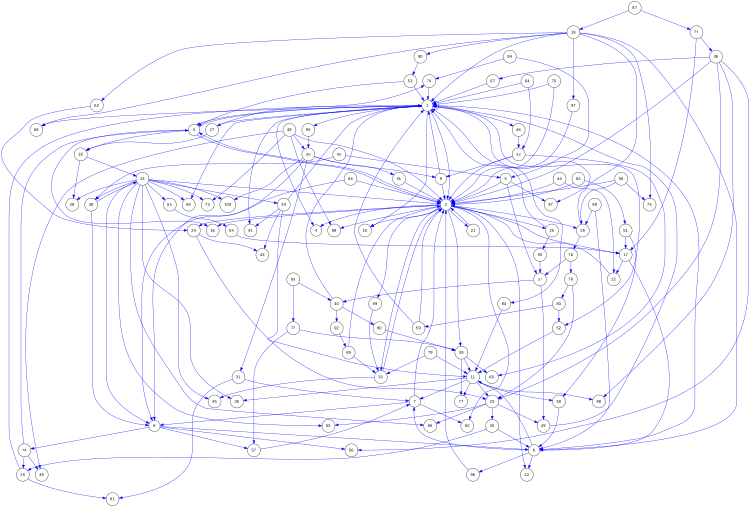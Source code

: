 digraph "netowrk100-200_sf" {
	graph
	[
		center="true"
		overlap="voronoi"
		Damping=0.9999
		maxiter=100000000
		splines="true"
		epsilon=0.00000001
		ratio="auto"
		size=5
		resolution=100
	]


	node
	[
		fontsize=14
		fontname="Arial"
		shape="circle"
		size=0.6
	]

	edge
	[
		fontsize=9
		color="blue"
		arrowhead="normal"
		len=0.1
	]

	74 -> 1
	67 -> 1
	64 -> 1
	3 -> 1
	70 -> 1
	1 -> 1
	34 -> 1
	59 -> 1
	9 -> 1
	15 -> 1
	40 -> 1
	25 -> 1
	26 -> 1
	29 -> 1
	19 -> 1
	53 -> 1
	6 -> 1
	97 -> 2
	96 -> 2
	5 -> 2
	69 -> 2
	59 -> 2
	13 -> 2
	58 -> 2
	22 -> 2
	32 -> 2
	48 -> 2
	44 -> 2
	36 -> 2
	33 -> 2
	21 -> 2
	9 -> 2
	63 -> 2
	66 -> 2
	7 -> 2
	70 -> 2
	91 -> 2
	3 -> 2
	1 -> 2
	1 -> 3
	2 -> 3
	14 -> 3
	53 -> 3
	2 -> 4
	1 -> 4
	42 -> 5
	94 -> 5
	8 -> 6
	99 -> 6
	19 -> 6
	50 -> 6
	20 -> 6
	17 -> 6
	6 -> 7
	11 -> 7
	31 -> 7
	57 -> 7
	38 -> 8
	66 -> 8
	30 -> 8
	13 -> 8
	7 -> 8
	30 -> 9
	32 -> 9
	2 -> 10
	1 -> 10
	84 -> 11
	34 -> 11
	39 -> 11
	79 -> 11
	52 -> 11
	6 -> 11
	6 -> 12
	2 -> 12
	38 -> 13
	18 -> 13
	8 -> 14
	14 -> 15
	20 -> 15
	2 -> 16
	3 -> 16
	54 -> 17
	51 -> 17
	2 -> 17
	71 -> 17
	3 -> 18
	27 -> 18
	87 -> 19
	23 -> 20
	2 -> 21
	44 -> 22
	17 -> 22
	11 -> 23
	24 -> 23
	36 -> 23
	78 -> 23
	62 -> 24
	2 -> 24
	2 -> 25
	2 -> 26
	58 -> 26
	99 -> 26
	1 -> 27
	13 -> 28
	18 -> 28
	23 -> 29
	37 -> 29
	48 -> 30
	95 -> 30
	30 -> 31
	46 -> 32
	64 -> 32
	2 -> 33
	69 -> 33
	89 -> 33
	79 -> 33
	13 -> 34
	13 -> 35
	11 -> 35
	71 -> 36
	5 -> 37
	76 -> 37
	85 -> 37
	13 -> 38
	42 -> 38
	2 -> 39
	72 -> 39
	80 -> 39
	93 -> 40
	37 -> 40
	34 -> 41
	1 -> 41
	34 -> 43
	24 -> 43
	33 -> 45
	13 -> 45
	1 -> 46
	19 -> 47
	5 -> 47
	14 -> 49
	48 -> 49
	11 -> 50
	51 -> 50
	63 -> 51
	1 -> 52
	83 -> 52
	90 -> 53
	61 -> 54
	13 -> 55
	23 -> 55
	36 -> 56
	8 -> 56
	8 -> 57
	72 -> 57
	83 -> 59
	39 -> 60
	32 -> 60
	13 -> 61
	19 -> 62
	1 -> 65
	13 -> 65
	36 -> 67
	1 -> 68
	19 -> 68
	92 -> 69
	87 -> 71
	93 -> 72
	13 -> 73
	48 -> 73
	27 -> 74
	94 -> 74
	19 -> 75
	58 -> 75
	26 -> 76
	11 -> 77
	39 -> 77
	76 -> 78
	40 -> 80
	15 -> 81
	31 -> 81
	2 -> 82
	7 -> 82
	78 -> 83
	1 -> 84
	25 -> 85
	23 -> 86
	13 -> 86
	36 -> 88
	11 -> 88
	2 -> 89
	19 -> 90
	30 -> 91
	40 -> 92
	1 -> 95
	6 -> 96
	19 -> 97
	48 -> 98
	2 -> 98
	13 -> 100
	30 -> 100
}
